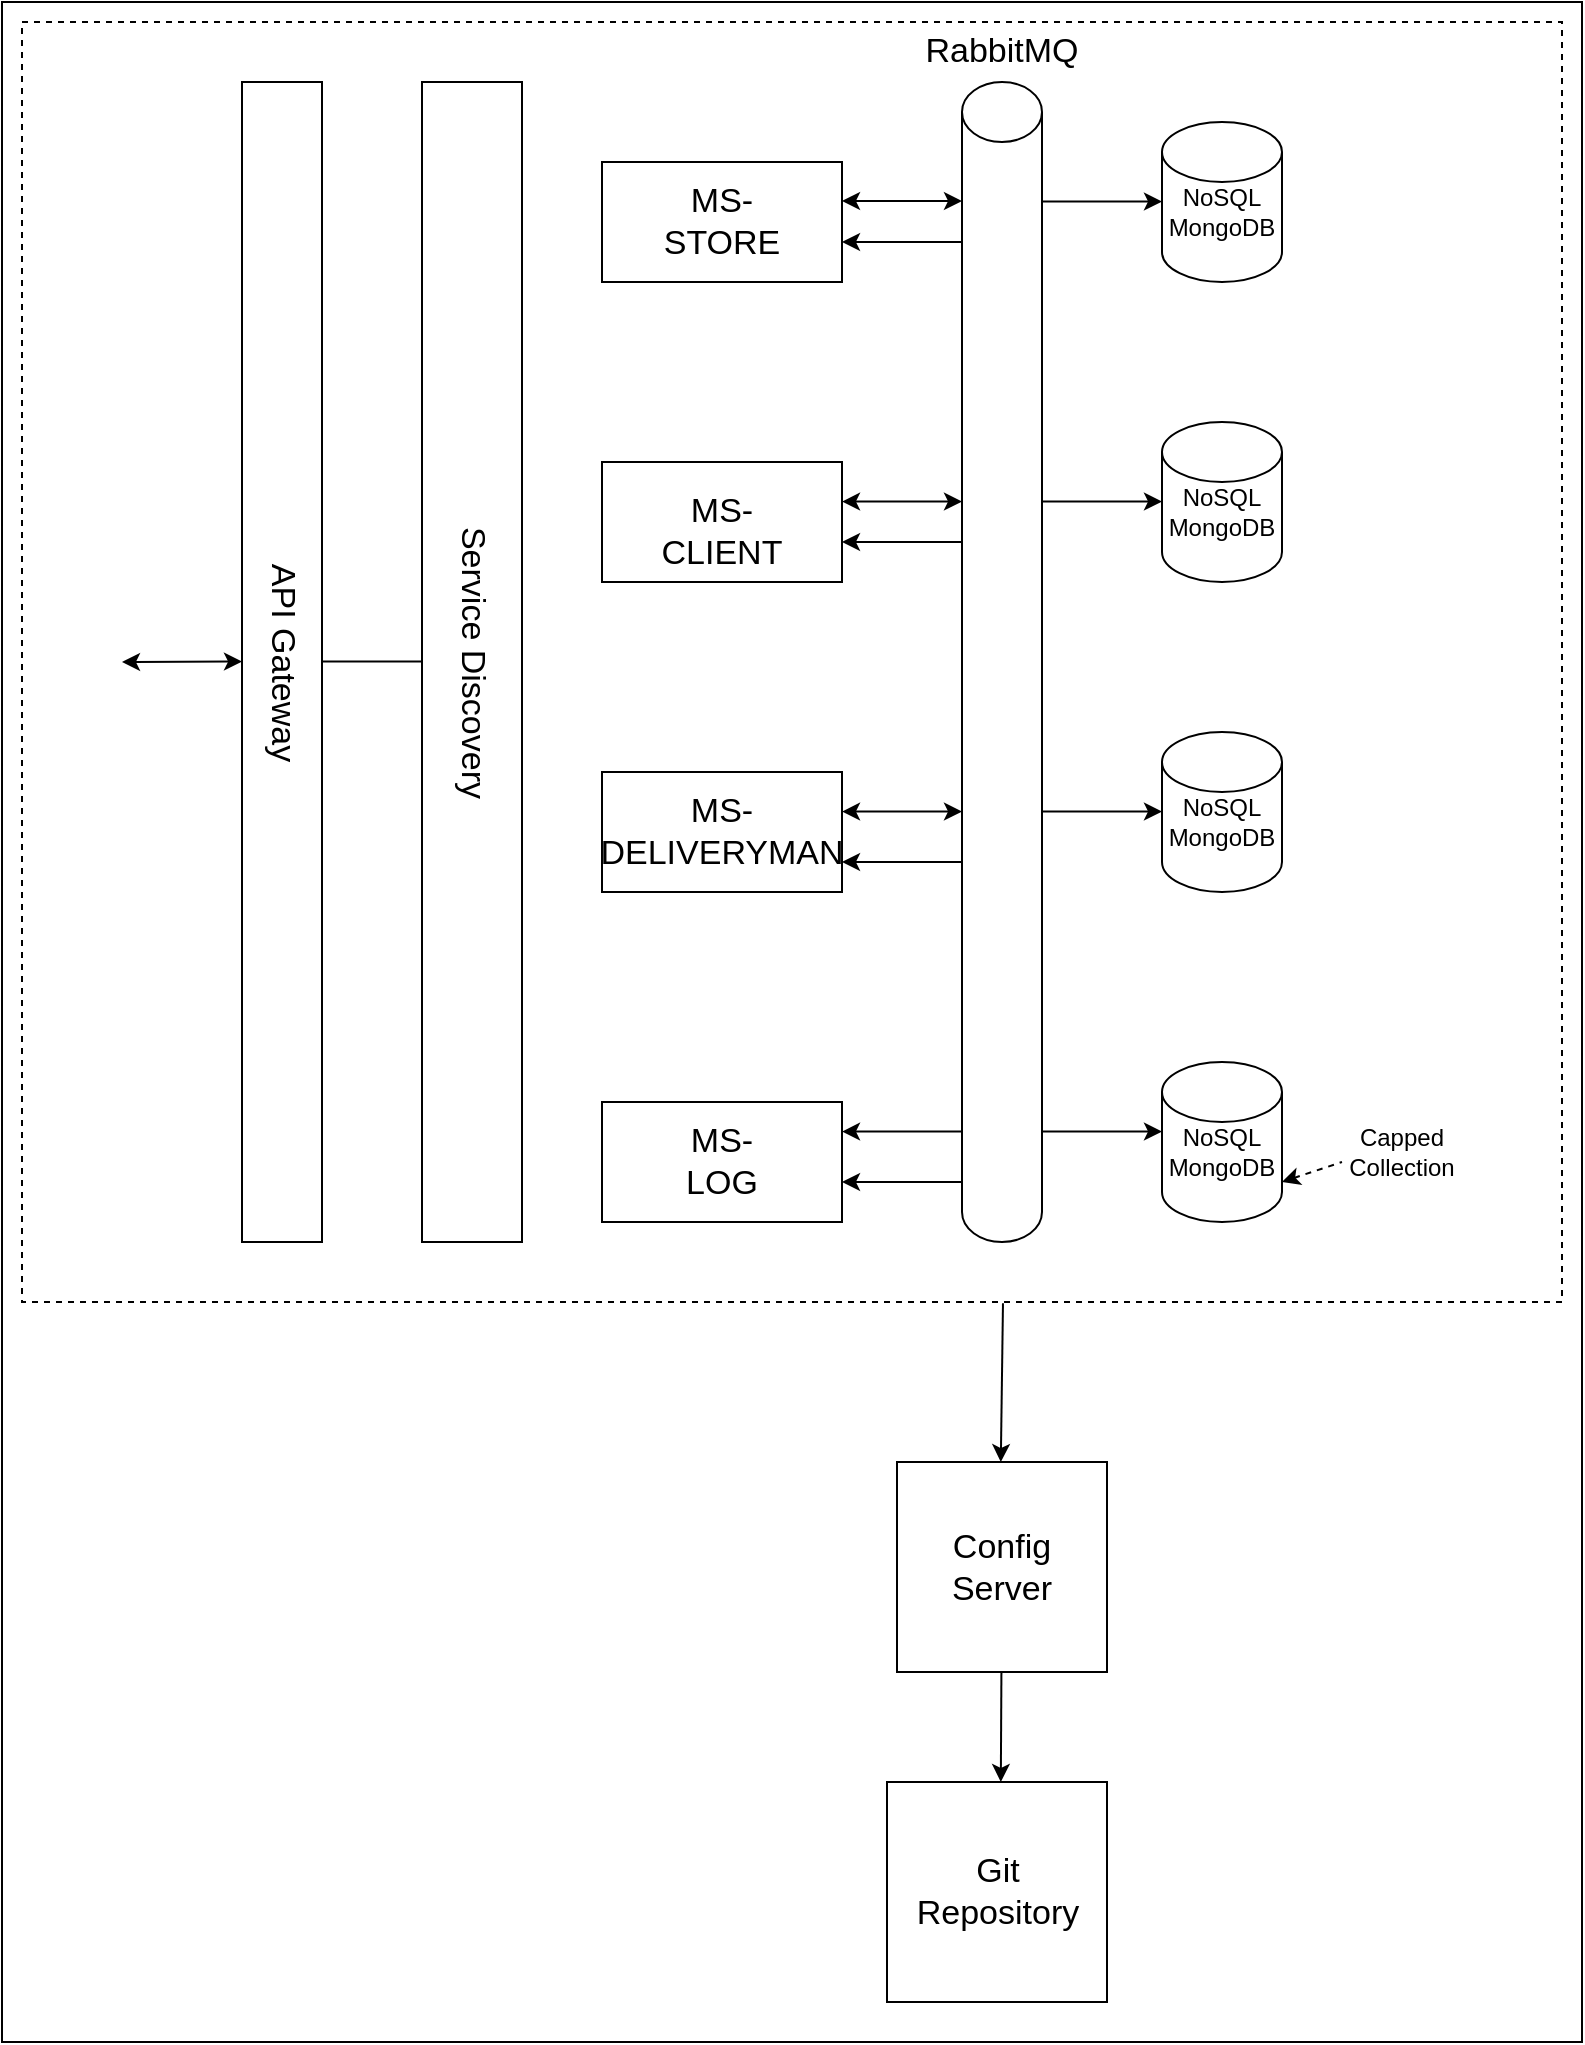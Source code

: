 <mxfile version="20.6.0" type="device"><diagram id="dX4nMhh-TCOXfkdACa6E" name="Página-1"><mxGraphModel dx="1375" dy="754" grid="1" gridSize="10" guides="1" tooltips="1" connect="1" arrows="1" fold="1" page="1" pageScale="1" pageWidth="827" pageHeight="1169" math="0" shadow="0"><root><mxCell id="0"/><mxCell id="1" parent="0"/><mxCell id="1KekqmgKAp9m2RFjTl-x-42" value="" style="rounded=0;whiteSpace=wrap;html=1;fontSize=17;" parent="1" vertex="1"><mxGeometry x="19" y="90" width="790" height="1020" as="geometry"/></mxCell><mxCell id="1KekqmgKAp9m2RFjTl-x-53" value="" style="rounded=0;whiteSpace=wrap;html=1;fontSize=17;dashed=1;" parent="1" vertex="1"><mxGeometry x="29" y="100" width="770" height="640" as="geometry"/></mxCell><mxCell id="1KekqmgKAp9m2RFjTl-x-2" value="" style="shape=cylinder3;whiteSpace=wrap;html=1;boundedLbl=1;backgroundOutline=1;size=15;" parent="1" vertex="1"><mxGeometry x="599" y="150" width="60" height="80" as="geometry"/></mxCell><mxCell id="1KekqmgKAp9m2RFjTl-x-3" value="" style="shape=cylinder3;whiteSpace=wrap;html=1;boundedLbl=1;backgroundOutline=1;size=15;" parent="1" vertex="1"><mxGeometry x="599" y="300" width="60" height="80" as="geometry"/></mxCell><mxCell id="1KekqmgKAp9m2RFjTl-x-4" value="" style="shape=cylinder3;whiteSpace=wrap;html=1;boundedLbl=1;backgroundOutline=1;size=15;" parent="1" vertex="1"><mxGeometry x="599" y="455" width="60" height="80" as="geometry"/></mxCell><mxCell id="1KekqmgKAp9m2RFjTl-x-5" value="" style="shape=cylinder3;whiteSpace=wrap;html=1;boundedLbl=1;backgroundOutline=1;size=15;" parent="1" vertex="1"><mxGeometry x="599" y="620" width="60" height="80" as="geometry"/></mxCell><mxCell id="1KekqmgKAp9m2RFjTl-x-6" value="NoSQL&lt;br&gt;MongoDB" style="text;html=1;strokeColor=none;fillColor=none;align=center;verticalAlign=middle;whiteSpace=wrap;rounded=0;" parent="1" vertex="1"><mxGeometry x="599" y="180" width="60" height="30" as="geometry"/></mxCell><mxCell id="1KekqmgKAp9m2RFjTl-x-8" value="NoSQL&lt;br&gt;MongoDB" style="text;html=1;strokeColor=none;fillColor=none;align=center;verticalAlign=middle;whiteSpace=wrap;rounded=0;" parent="1" vertex="1"><mxGeometry x="599" y="330" width="60" height="30" as="geometry"/></mxCell><mxCell id="1KekqmgKAp9m2RFjTl-x-9" value="NoSQL&lt;br&gt;MongoDB" style="text;html=1;strokeColor=none;fillColor=none;align=center;verticalAlign=middle;whiteSpace=wrap;rounded=0;" parent="1" vertex="1"><mxGeometry x="599" y="485" width="60" height="30" as="geometry"/></mxCell><mxCell id="1KekqmgKAp9m2RFjTl-x-10" value="NoSQL&lt;br&gt;MongoDB" style="text;html=1;strokeColor=none;fillColor=none;align=center;verticalAlign=middle;whiteSpace=wrap;rounded=0;" parent="1" vertex="1"><mxGeometry x="599" y="650" width="60" height="30" as="geometry"/></mxCell><mxCell id="1KekqmgKAp9m2RFjTl-x-11" value="" style="endArrow=none;html=1;rounded=0;dashed=1;startArrow=classic;startFill=1;endFill=0;" parent="1" edge="1"><mxGeometry width="50" height="50" relative="1" as="geometry"><mxPoint x="659" y="680" as="sourcePoint"/><mxPoint x="689" y="670" as="targetPoint"/></mxGeometry></mxCell><mxCell id="1KekqmgKAp9m2RFjTl-x-12" value="Capped Collection" style="text;html=1;strokeColor=none;fillColor=none;align=center;verticalAlign=middle;whiteSpace=wrap;rounded=0;" parent="1" vertex="1"><mxGeometry x="689" y="650" width="60" height="30" as="geometry"/></mxCell><mxCell id="1KekqmgKAp9m2RFjTl-x-13" value="" style="shape=cylinder3;whiteSpace=wrap;html=1;boundedLbl=1;backgroundOutline=1;size=15;" parent="1" vertex="1"><mxGeometry x="499" y="130" width="40" height="580" as="geometry"/></mxCell><mxCell id="1KekqmgKAp9m2RFjTl-x-14" value="&lt;font style=&quot;font-size: 17px;&quot;&gt;RabbitMQ&lt;/font&gt;" style="text;html=1;strokeColor=none;fillColor=none;align=center;verticalAlign=middle;whiteSpace=wrap;rounded=0;" parent="1" vertex="1"><mxGeometry x="489" y="100" width="60" height="30" as="geometry"/></mxCell><mxCell id="1KekqmgKAp9m2RFjTl-x-16" value="" style="rounded=0;whiteSpace=wrap;html=1;fontSize=17;" parent="1" vertex="1"><mxGeometry x="319" y="170" width="120" height="60" as="geometry"/></mxCell><mxCell id="1KekqmgKAp9m2RFjTl-x-17" value="" style="rounded=0;whiteSpace=wrap;html=1;fontSize=17;" parent="1" vertex="1"><mxGeometry x="319" y="320" width="120" height="60" as="geometry"/></mxCell><mxCell id="1KekqmgKAp9m2RFjTl-x-18" value="" style="rounded=0;whiteSpace=wrap;html=1;fontSize=17;" parent="1" vertex="1"><mxGeometry x="319" y="475" width="120" height="60" as="geometry"/></mxCell><mxCell id="1KekqmgKAp9m2RFjTl-x-19" value="" style="rounded=0;whiteSpace=wrap;html=1;fontSize=17;" parent="1" vertex="1"><mxGeometry x="319" y="640" width="120" height="60" as="geometry"/></mxCell><mxCell id="1KekqmgKAp9m2RFjTl-x-20" value="MS-STORE" style="text;html=1;strokeColor=none;fillColor=none;align=center;verticalAlign=middle;whiteSpace=wrap;rounded=0;fontSize=17;" parent="1" vertex="1"><mxGeometry x="349" y="185" width="60" height="30" as="geometry"/></mxCell><mxCell id="1KekqmgKAp9m2RFjTl-x-21" value="MS-CLIENT" style="text;html=1;strokeColor=none;fillColor=none;align=center;verticalAlign=middle;whiteSpace=wrap;rounded=0;fontSize=17;" parent="1" vertex="1"><mxGeometry x="349" y="340" width="60" height="30" as="geometry"/></mxCell><mxCell id="1KekqmgKAp9m2RFjTl-x-22" value="MS-DELIVERYMAN" style="text;html=1;strokeColor=none;fillColor=none;align=center;verticalAlign=middle;whiteSpace=wrap;rounded=0;fontSize=17;" parent="1" vertex="1"><mxGeometry x="349" y="490" width="60" height="30" as="geometry"/></mxCell><mxCell id="1KekqmgKAp9m2RFjTl-x-23" value="MS-LOG" style="text;html=1;strokeColor=none;fillColor=none;align=center;verticalAlign=middle;whiteSpace=wrap;rounded=0;fontSize=17;" parent="1" vertex="1"><mxGeometry x="349" y="655" width="60" height="30" as="geometry"/></mxCell><mxCell id="1KekqmgKAp9m2RFjTl-x-24" value="" style="endArrow=classic;startArrow=classic;html=1;rounded=0;fontSize=17;" parent="1" edge="1"><mxGeometry width="50" height="50" relative="1" as="geometry"><mxPoint x="439" y="189.5" as="sourcePoint"/><mxPoint x="499" y="189.5" as="targetPoint"/></mxGeometry></mxCell><mxCell id="1KekqmgKAp9m2RFjTl-x-25" value="" style="endArrow=classic;startArrow=classic;html=1;rounded=0;fontSize=17;" parent="1" edge="1"><mxGeometry width="50" height="50" relative="1" as="geometry"><mxPoint x="439" y="339.76" as="sourcePoint"/><mxPoint x="499" y="339.76" as="targetPoint"/></mxGeometry></mxCell><mxCell id="1KekqmgKAp9m2RFjTl-x-26" value="" style="endArrow=classic;startArrow=classic;html=1;rounded=0;fontSize=17;" parent="1" edge="1"><mxGeometry width="50" height="50" relative="1" as="geometry"><mxPoint x="439" y="494.76" as="sourcePoint"/><mxPoint x="499" y="494.76" as="targetPoint"/></mxGeometry></mxCell><mxCell id="1KekqmgKAp9m2RFjTl-x-27" value="" style="endArrow=none;startArrow=classic;html=1;rounded=0;fontSize=17;endFill=0;" parent="1" edge="1"><mxGeometry width="50" height="50" relative="1" as="geometry"><mxPoint x="439" y="654.76" as="sourcePoint"/><mxPoint x="499" y="654.76" as="targetPoint"/></mxGeometry></mxCell><mxCell id="1KekqmgKAp9m2RFjTl-x-28" value="" style="endArrow=none;startArrow=classic;html=1;rounded=0;fontSize=17;endFill=0;" parent="1" edge="1"><mxGeometry width="50" height="50" relative="1" as="geometry"><mxPoint x="439" y="210" as="sourcePoint"/><mxPoint x="499" y="210" as="targetPoint"/></mxGeometry></mxCell><mxCell id="1KekqmgKAp9m2RFjTl-x-29" value="" style="endArrow=classic;startArrow=none;html=1;rounded=0;fontSize=17;startFill=0;" parent="1" edge="1"><mxGeometry width="50" height="50" relative="1" as="geometry"><mxPoint x="539" y="189.76" as="sourcePoint"/><mxPoint x="599" y="189.76" as="targetPoint"/></mxGeometry></mxCell><mxCell id="1KekqmgKAp9m2RFjTl-x-30" value="" style="endArrow=classic;startArrow=none;html=1;rounded=0;fontSize=17;startFill=0;" parent="1" edge="1"><mxGeometry width="50" height="50" relative="1" as="geometry"><mxPoint x="539" y="339.76" as="sourcePoint"/><mxPoint x="599" y="339.76" as="targetPoint"/></mxGeometry></mxCell><mxCell id="1KekqmgKAp9m2RFjTl-x-31" value="" style="endArrow=none;startArrow=classic;html=1;rounded=0;fontSize=17;endFill=0;" parent="1" edge="1"><mxGeometry width="50" height="50" relative="1" as="geometry"><mxPoint x="439" y="360" as="sourcePoint"/><mxPoint x="499" y="360" as="targetPoint"/></mxGeometry></mxCell><mxCell id="1KekqmgKAp9m2RFjTl-x-32" value="" style="endArrow=classic;startArrow=none;html=1;rounded=0;fontSize=17;startFill=0;" parent="1" edge="1"><mxGeometry width="50" height="50" relative="1" as="geometry"><mxPoint x="539" y="494.76" as="sourcePoint"/><mxPoint x="599" y="494.76" as="targetPoint"/></mxGeometry></mxCell><mxCell id="1KekqmgKAp9m2RFjTl-x-33" value="" style="endArrow=none;startArrow=classic;html=1;rounded=0;fontSize=17;endFill=0;" parent="1" edge="1"><mxGeometry width="50" height="50" relative="1" as="geometry"><mxPoint x="439" y="520" as="sourcePoint"/><mxPoint x="499" y="520" as="targetPoint"/></mxGeometry></mxCell><mxCell id="1KekqmgKAp9m2RFjTl-x-34" value="" style="endArrow=none;startArrow=classic;html=1;rounded=0;fontSize=17;endFill=0;" parent="1" edge="1"><mxGeometry width="50" height="50" relative="1" as="geometry"><mxPoint x="439" y="680" as="sourcePoint"/><mxPoint x="499" y="680" as="targetPoint"/></mxGeometry></mxCell><mxCell id="1KekqmgKAp9m2RFjTl-x-35" value="" style="endArrow=classic;startArrow=none;html=1;rounded=0;fontSize=17;startFill=0;" parent="1" edge="1"><mxGeometry width="50" height="50" relative="1" as="geometry"><mxPoint x="539" y="654.76" as="sourcePoint"/><mxPoint x="599" y="654.76" as="targetPoint"/></mxGeometry></mxCell><mxCell id="1KekqmgKAp9m2RFjTl-x-37" value="" style="shape=square3;whiteSpace=wrap;html=1;boundedLbl=1;backgroundOutline=1;size=15;fontSize=17;" parent="1" vertex="1"><mxGeometry x="229" y="130" width="50" height="580" as="geometry"/></mxCell><mxCell id="1KekqmgKAp9m2RFjTl-x-38" value="" style="shape=square3;whiteSpace=wrap;html=1;boundedLbl=1;backgroundOutline=1;size=15;fontSize=17;" parent="1" vertex="1"><mxGeometry x="139" y="130" width="40" height="580" as="geometry"/></mxCell><mxCell id="1KekqmgKAp9m2RFjTl-x-39" value="" style="endArrow=none;html=1;rounded=0;fontSize=17;" parent="1" edge="1"><mxGeometry width="50" height="50" relative="1" as="geometry"><mxPoint x="179" y="419.71" as="sourcePoint"/><mxPoint x="229" y="419.71" as="targetPoint"/></mxGeometry></mxCell><mxCell id="1KekqmgKAp9m2RFjTl-x-40" value="Service Discovery" style="text;html=1;strokeColor=none;fillColor=none;align=center;verticalAlign=middle;whiteSpace=wrap;rounded=0;fontSize=17;rotation=90;" parent="1" vertex="1"><mxGeometry x="166.5" y="400" width="175" height="40" as="geometry"/></mxCell><mxCell id="1KekqmgKAp9m2RFjTl-x-41" value="API Gateway" style="text;html=1;strokeColor=none;fillColor=none;align=center;verticalAlign=middle;whiteSpace=wrap;rounded=0;fontSize=17;rotation=90;" parent="1" vertex="1"><mxGeometry x="71.5" y="400" width="175" height="40" as="geometry"/></mxCell><mxCell id="1KekqmgKAp9m2RFjTl-x-50" value="" style="endArrow=classic;startArrow=classic;html=1;rounded=0;fontSize=17;" parent="1" edge="1"><mxGeometry width="50" height="50" relative="1" as="geometry"><mxPoint x="139" y="419.76" as="sourcePoint"/><mxPoint x="79" y="420" as="targetPoint"/></mxGeometry></mxCell><mxCell id="1KekqmgKAp9m2RFjTl-x-54" value="" style="whiteSpace=wrap;html=1;aspect=fixed;fontSize=17;" parent="1" vertex="1"><mxGeometry x="466.5" y="820" width="105" height="105" as="geometry"/></mxCell><mxCell id="1KekqmgKAp9m2RFjTl-x-55" value="Config Server" style="text;html=1;strokeColor=none;fillColor=none;align=center;verticalAlign=middle;whiteSpace=wrap;rounded=0;fontSize=17;" parent="1" vertex="1"><mxGeometry x="489" y="857.5" width="60" height="30" as="geometry"/></mxCell><mxCell id="1KekqmgKAp9m2RFjTl-x-56" value="" style="whiteSpace=wrap;html=1;aspect=fixed;fontSize=17;" parent="1" vertex="1"><mxGeometry x="461.5" y="980" width="110" height="110" as="geometry"/></mxCell><mxCell id="1KekqmgKAp9m2RFjTl-x-57" value="Git Repository" style="text;html=1;strokeColor=none;fillColor=none;align=center;verticalAlign=middle;whiteSpace=wrap;rounded=0;fontSize=17;" parent="1" vertex="1"><mxGeometry x="486.5" y="1020" width="60" height="30" as="geometry"/></mxCell><mxCell id="1KekqmgKAp9m2RFjTl-x-58" value="" style="endArrow=classic;html=1;rounded=0;fontSize=17;" parent="1" source="1KekqmgKAp9m2RFjTl-x-54" edge="1"><mxGeometry width="50" height="50" relative="1" as="geometry"><mxPoint x="518.41" y="927.5" as="sourcePoint"/><mxPoint x="518.41" y="980" as="targetPoint"/></mxGeometry></mxCell><mxCell id="1KekqmgKAp9m2RFjTl-x-59" value="" style="endArrow=classic;html=1;rounded=0;fontSize=17;exitX=0.637;exitY=1.001;exitDx=0;exitDy=0;exitPerimeter=0;" parent="1" source="1KekqmgKAp9m2RFjTl-x-53" edge="1"><mxGeometry width="50" height="50" relative="1" as="geometry"><mxPoint x="518.712" y="765" as="sourcePoint"/><mxPoint x="518.41" y="820" as="targetPoint"/></mxGeometry></mxCell></root></mxGraphModel></diagram></mxfile>